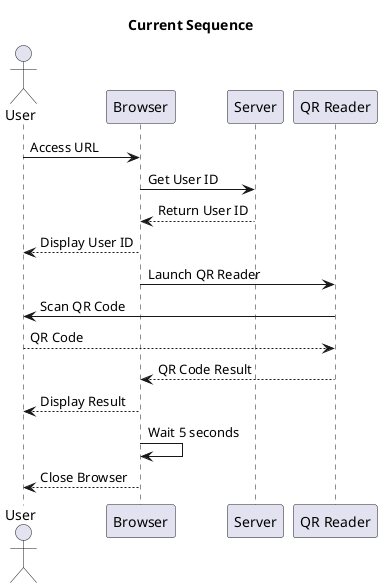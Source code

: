 @startuml Current Sequence

title Current Sequence

actor User as U
participant Browser as B
participant Server as S
participant "QR Reader" as R

U -> B : Access URL
B -> S : Get User ID
S --> B : Return User ID
B --> U : Display User ID
B -> R : Launch QR Reader
R -> U : Scan QR Code
U --> R : QR Code
R --> B : QR Code Result
B --> U : Display Result
B -> B : Wait 5 seconds
B --> U : Close Browser

@enduml